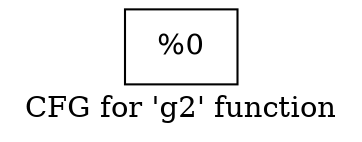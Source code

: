 digraph "CFG for 'g2' function" {
	label="CFG for 'g2' function";

	Node0x1ac8ff0 [shape=record,label="{%0}"];
}
